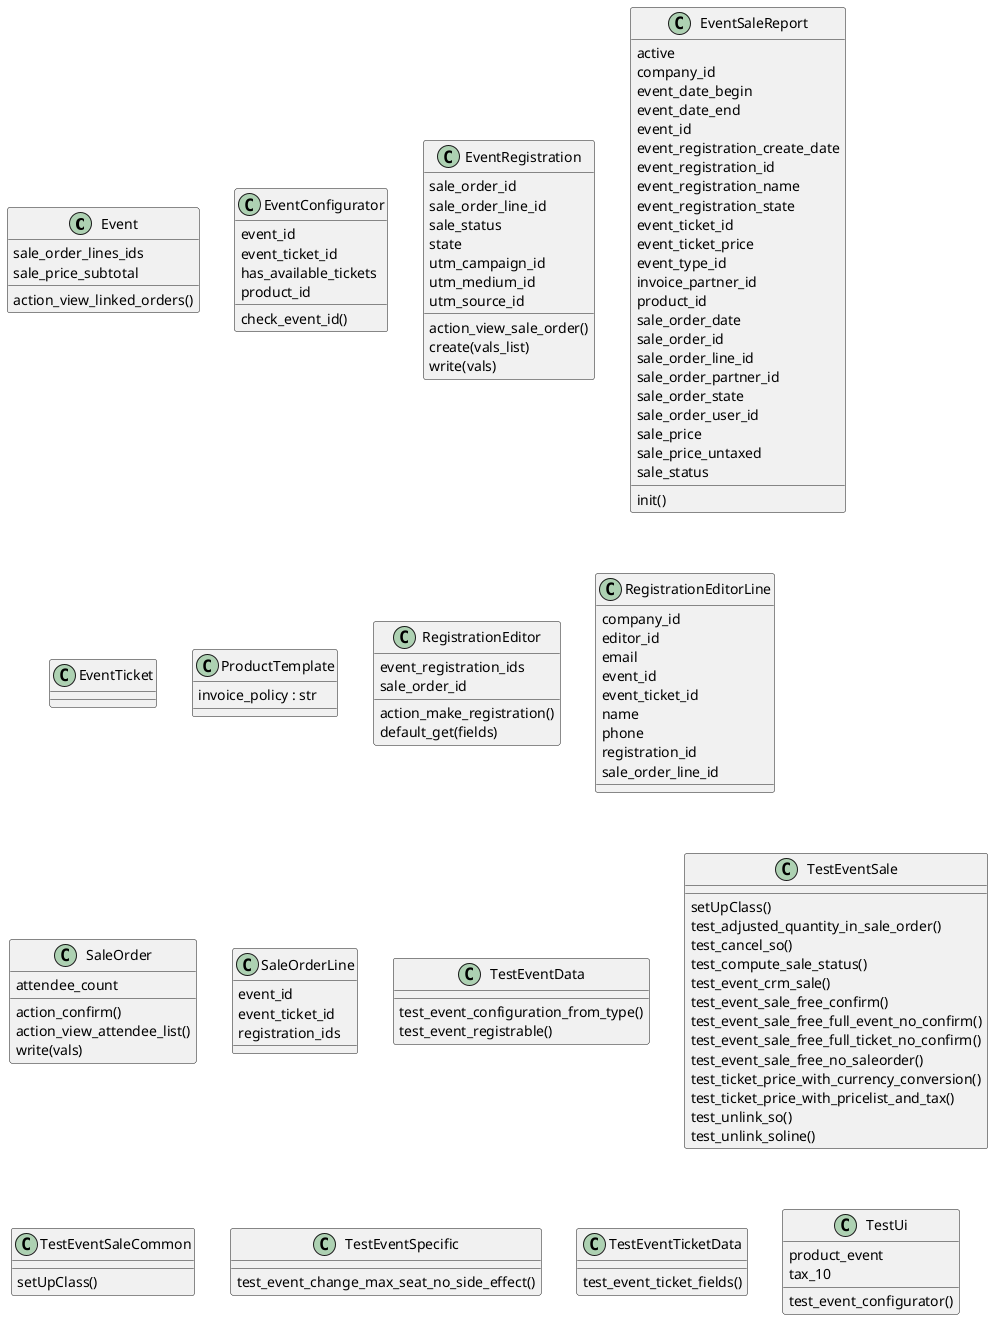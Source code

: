 @startuml classes_event_sale
set namespaceSeparator none
class "Event" as odoo_src.odoo.addons.event_sale.models.event_event.Event {
  sale_order_lines_ids
  sale_price_subtotal
  action_view_linked_orders()
}
class "EventConfigurator" as odoo_src.odoo.addons.event_sale.wizard.event_configurator.EventConfigurator {
  event_id
  event_ticket_id
  has_available_tickets
  product_id
  check_event_id()
}
class "EventRegistration" as odoo_src.odoo.addons.event_sale.models.event_registration.EventRegistration {
  sale_order_id
  sale_order_line_id
  sale_status
  state
  utm_campaign_id
  utm_medium_id
  utm_source_id
  action_view_sale_order()
  create(vals_list)
  write(vals)
}
class "EventSaleReport" as odoo_src.odoo.addons.event_sale.report.event_sale_report.EventSaleReport {
  active
  company_id
  event_date_begin
  event_date_end
  event_id
  event_registration_create_date
  event_registration_id
  event_registration_name
  event_registration_state
  event_ticket_id
  event_ticket_price
  event_type_id
  invoice_partner_id
  product_id
  sale_order_date
  sale_order_id
  sale_order_line_id
  sale_order_partner_id
  sale_order_state
  sale_order_user_id
  sale_price
  sale_price_untaxed
  sale_status
  init()
}
class "EventTicket" as odoo_src.odoo.addons.event_sale.models.event_ticket.EventTicket {
}
class "ProductTemplate" as odoo_src.odoo.addons.event_sale.models.product_template.ProductTemplate {
  invoice_policy : str
}
class "RegistrationEditor" as odoo_src.odoo.addons.event_sale.wizard.event_edit_registration.RegistrationEditor {
  event_registration_ids
  sale_order_id
  action_make_registration()
  default_get(fields)
}
class "RegistrationEditorLine" as odoo_src.odoo.addons.event_sale.wizard.event_edit_registration.RegistrationEditorLine {
  company_id
  editor_id
  email
  event_id
  event_ticket_id
  name
  phone
  registration_id
  sale_order_line_id
}
class "SaleOrder" as odoo_src.odoo.addons.event_sale.models.sale_order.SaleOrder {
  attendee_count
  action_confirm()
  action_view_attendee_list()
  write(vals)
}
class "SaleOrderLine" as odoo_src.odoo.addons.event_sale.models.sale_order_line.SaleOrderLine {
  event_id
  event_ticket_id
  registration_ids
}
class "TestEventData" as odoo_src.odoo.addons.event_sale.tests.test_event_internals.TestEventData {
  test_event_configuration_from_type()
  test_event_registrable()
}
class "TestEventSale" as odoo_src.odoo.addons.event_sale.tests.test_event_sale.TestEventSale {
  setUpClass()
  test_adjusted_quantity_in_sale_order()
  test_cancel_so()
  test_compute_sale_status()
  test_event_crm_sale()
  test_event_sale_free_confirm()
  test_event_sale_free_full_event_no_confirm()
  test_event_sale_free_full_ticket_no_confirm()
  test_event_sale_free_no_saleorder()
  test_ticket_price_with_currency_conversion()
  test_ticket_price_with_pricelist_and_tax()
  test_unlink_so()
  test_unlink_soline()
}
class "TestEventSaleCommon" as odoo_src.odoo.addons.event_sale.tests.common.TestEventSaleCommon {
  setUpClass()
}
class "TestEventSpecific" as odoo_src.odoo.addons.event_sale.tests.test_event_specific.TestEventSpecific {
  test_event_change_max_seat_no_side_effect()
}
class "TestEventTicketData" as odoo_src.odoo.addons.event_sale.tests.test_event_internals.TestEventTicketData {
  test_event_ticket_fields()
}
class "TestUi" as odoo_src.odoo.addons.event_sale.tests.test_event_sale_ui.TestUi {
  product_event
  tax_10
  test_event_configurator()
}
@enduml
